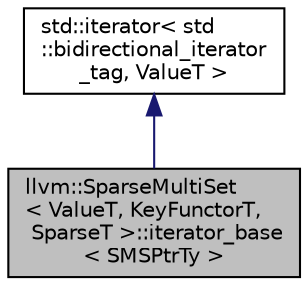 digraph "llvm::SparseMultiSet&lt; ValueT, KeyFunctorT, SparseT &gt;::iterator_base&lt; SMSPtrTy &gt;"
{
 // LATEX_PDF_SIZE
  bgcolor="transparent";
  edge [fontname="Helvetica",fontsize="10",labelfontname="Helvetica",labelfontsize="10"];
  node [fontname="Helvetica",fontsize="10",shape="box"];
  Node1 [label="llvm::SparseMultiSet\l\< ValueT, KeyFunctorT,\l SparseT \>::iterator_base\l\< SMSPtrTy \>",height=0.2,width=0.4,color="black", fillcolor="grey75", style="filled", fontcolor="black",tooltip="Our iterators are iterators over the collection of objects that share a key."];
  Node2 -> Node1 [dir="back",color="midnightblue",fontsize="10",style="solid",fontname="Helvetica"];
  Node2 [label="std::iterator\< std\l::bidirectional_iterator\l_tag, ValueT \>",height=0.2,width=0.4,color="black",tooltip=" "];
}

